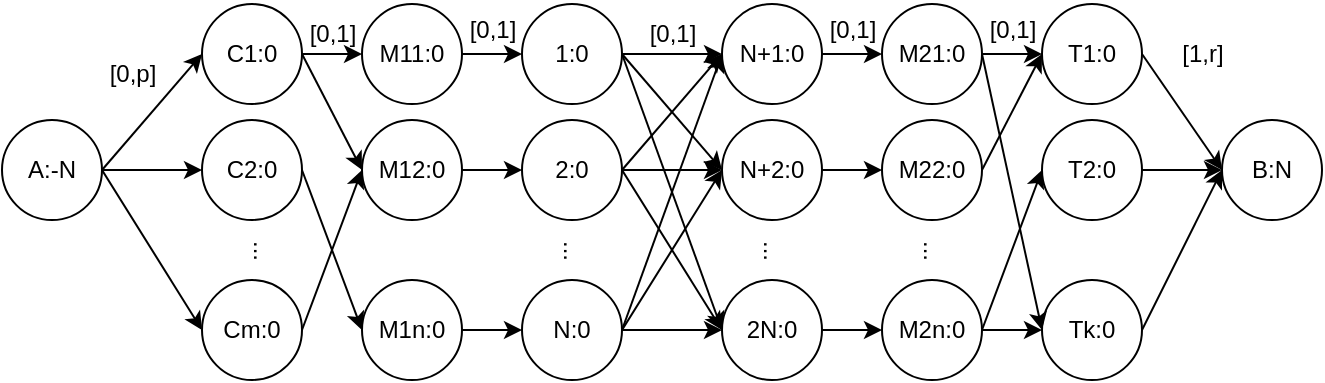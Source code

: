 <mxfile version="22.1.2" type="github">
  <diagram name="第 1 页" id="7uTrZi-EFqFX9wW6wqg8">
    <mxGraphModel dx="716" dy="332" grid="1" gridSize="10" guides="1" tooltips="1" connect="1" arrows="1" fold="1" page="1" pageScale="1" pageWidth="827" pageHeight="1169" math="0" shadow="0">
      <root>
        <mxCell id="0" />
        <mxCell id="1" parent="0" />
        <mxCell id="x_YBx4JExcsszvz5Emax-7" value="..." style="text;html=1;align=center;verticalAlign=middle;resizable=0;points=[];autosize=1;strokeColor=none;fillColor=none;rotation=90;" vertex="1" parent="1">
          <mxGeometry x="460" y="278" width="30" height="30" as="geometry" />
        </mxCell>
        <mxCell id="x_YBx4JExcsszvz5Emax-8" value="..." style="text;html=1;align=center;verticalAlign=middle;resizable=0;points=[];autosize=1;strokeColor=none;fillColor=none;rotation=90;" vertex="1" parent="1">
          <mxGeometry x="360" y="278" width="30" height="30" as="geometry" />
        </mxCell>
        <mxCell id="x_YBx4JExcsszvz5Emax-12" value="..." style="text;html=1;align=center;verticalAlign=middle;resizable=0;points=[];autosize=1;strokeColor=none;fillColor=none;rotation=90;" vertex="1" parent="1">
          <mxGeometry x="205" y="278" width="30" height="30" as="geometry" />
        </mxCell>
        <mxCell id="x_YBx4JExcsszvz5Emax-16" value="..." style="text;html=1;align=center;verticalAlign=middle;resizable=0;points=[];autosize=1;strokeColor=none;fillColor=none;rotation=90;" vertex="1" parent="1">
          <mxGeometry x="540" y="278" width="30" height="30" as="geometry" />
        </mxCell>
        <mxCell id="x_YBx4JExcsszvz5Emax-82" style="rounded=0;orthogonalLoop=1;jettySize=auto;html=1;exitX=1;exitY=0.5;exitDx=0;exitDy=0;entryX=0;entryY=0.5;entryDx=0;entryDy=0;" edge="1" parent="1" source="x_YBx4JExcsszvz5Emax-19" target="x_YBx4JExcsszvz5Emax-79">
          <mxGeometry relative="1" as="geometry" />
        </mxCell>
        <mxCell id="x_YBx4JExcsszvz5Emax-19" value="C2:0" style="ellipse;whiteSpace=wrap;html=1;aspect=fixed;" vertex="1" parent="1">
          <mxGeometry x="190" y="228" width="50" height="50" as="geometry" />
        </mxCell>
        <mxCell id="x_YBx4JExcsszvz5Emax-80" style="rounded=0;orthogonalLoop=1;jettySize=auto;html=1;exitX=1;exitY=0.5;exitDx=0;exitDy=0;entryX=0;entryY=0.5;entryDx=0;entryDy=0;" edge="1" parent="1" source="x_YBx4JExcsszvz5Emax-20" target="x_YBx4JExcsszvz5Emax-76">
          <mxGeometry relative="1" as="geometry" />
        </mxCell>
        <mxCell id="x_YBx4JExcsszvz5Emax-81" style="rounded=0;orthogonalLoop=1;jettySize=auto;html=1;exitX=1;exitY=0.5;exitDx=0;exitDy=0;entryX=0;entryY=0.5;entryDx=0;entryDy=0;" edge="1" parent="1" source="x_YBx4JExcsszvz5Emax-20" target="x_YBx4JExcsszvz5Emax-78">
          <mxGeometry relative="1" as="geometry" />
        </mxCell>
        <mxCell id="x_YBx4JExcsszvz5Emax-20" value="C1:0" style="ellipse;whiteSpace=wrap;html=1;aspect=fixed;" vertex="1" parent="1">
          <mxGeometry x="190" y="170" width="50" height="50" as="geometry" />
        </mxCell>
        <mxCell id="x_YBx4JExcsszvz5Emax-83" style="rounded=0;orthogonalLoop=1;jettySize=auto;html=1;exitX=1;exitY=0.5;exitDx=0;exitDy=0;entryX=0;entryY=0.5;entryDx=0;entryDy=0;" edge="1" parent="1" source="x_YBx4JExcsszvz5Emax-21" target="x_YBx4JExcsszvz5Emax-78">
          <mxGeometry relative="1" as="geometry" />
        </mxCell>
        <mxCell id="x_YBx4JExcsszvz5Emax-21" value="Cm:0" style="ellipse;whiteSpace=wrap;html=1;aspect=fixed;" vertex="1" parent="1">
          <mxGeometry x="190" y="308" width="50" height="50" as="geometry" />
        </mxCell>
        <mxCell id="x_YBx4JExcsszvz5Emax-36" style="rounded=0;orthogonalLoop=1;jettySize=auto;html=1;exitX=1;exitY=0.5;exitDx=0;exitDy=0;entryX=0;entryY=0.5;entryDx=0;entryDy=0;" edge="1" parent="1" source="x_YBx4JExcsszvz5Emax-22" target="x_YBx4JExcsszvz5Emax-25">
          <mxGeometry relative="1" as="geometry" />
        </mxCell>
        <mxCell id="x_YBx4JExcsszvz5Emax-37" style="rounded=0;orthogonalLoop=1;jettySize=auto;html=1;exitX=1;exitY=0.5;exitDx=0;exitDy=0;entryX=0;entryY=0.5;entryDx=0;entryDy=0;" edge="1" parent="1" source="x_YBx4JExcsszvz5Emax-22" target="x_YBx4JExcsszvz5Emax-26">
          <mxGeometry relative="1" as="geometry" />
        </mxCell>
        <mxCell id="x_YBx4JExcsszvz5Emax-38" style="rounded=0;orthogonalLoop=1;jettySize=auto;html=1;exitX=1;exitY=0.5;exitDx=0;exitDy=0;entryX=0;entryY=0.5;entryDx=0;entryDy=0;" edge="1" parent="1" source="x_YBx4JExcsszvz5Emax-22" target="x_YBx4JExcsszvz5Emax-27">
          <mxGeometry relative="1" as="geometry" />
        </mxCell>
        <mxCell id="x_YBx4JExcsszvz5Emax-22" value="1:0" style="ellipse;whiteSpace=wrap;html=1;aspect=fixed;" vertex="1" parent="1">
          <mxGeometry x="350" y="170" width="50" height="50" as="geometry" />
        </mxCell>
        <mxCell id="x_YBx4JExcsszvz5Emax-39" style="rounded=0;orthogonalLoop=1;jettySize=auto;html=1;exitX=1;exitY=0.5;exitDx=0;exitDy=0;entryX=0;entryY=0.5;entryDx=0;entryDy=0;" edge="1" parent="1" source="x_YBx4JExcsszvz5Emax-23" target="x_YBx4JExcsszvz5Emax-25">
          <mxGeometry relative="1" as="geometry" />
        </mxCell>
        <mxCell id="x_YBx4JExcsszvz5Emax-40" style="rounded=0;orthogonalLoop=1;jettySize=auto;html=1;exitX=1;exitY=0.5;exitDx=0;exitDy=0;entryX=0;entryY=0.5;entryDx=0;entryDy=0;" edge="1" parent="1" source="x_YBx4JExcsszvz5Emax-23" target="x_YBx4JExcsszvz5Emax-26">
          <mxGeometry relative="1" as="geometry" />
        </mxCell>
        <mxCell id="x_YBx4JExcsszvz5Emax-41" style="rounded=0;orthogonalLoop=1;jettySize=auto;html=1;exitX=1;exitY=0.5;exitDx=0;exitDy=0;entryX=0;entryY=0.5;entryDx=0;entryDy=0;" edge="1" parent="1" source="x_YBx4JExcsszvz5Emax-23" target="x_YBx4JExcsszvz5Emax-27">
          <mxGeometry relative="1" as="geometry" />
        </mxCell>
        <mxCell id="x_YBx4JExcsszvz5Emax-23" value="2:0" style="ellipse;whiteSpace=wrap;html=1;aspect=fixed;" vertex="1" parent="1">
          <mxGeometry x="350" y="228" width="50" height="50" as="geometry" />
        </mxCell>
        <mxCell id="x_YBx4JExcsszvz5Emax-42" style="rounded=0;orthogonalLoop=1;jettySize=auto;html=1;exitX=1;exitY=0.5;exitDx=0;exitDy=0;entryX=0;entryY=0.5;entryDx=0;entryDy=0;" edge="1" parent="1" source="x_YBx4JExcsszvz5Emax-24" target="x_YBx4JExcsszvz5Emax-25">
          <mxGeometry relative="1" as="geometry" />
        </mxCell>
        <mxCell id="x_YBx4JExcsszvz5Emax-43" style="rounded=0;orthogonalLoop=1;jettySize=auto;html=1;exitX=1;exitY=0.5;exitDx=0;exitDy=0;entryX=0;entryY=0.5;entryDx=0;entryDy=0;" edge="1" parent="1" source="x_YBx4JExcsszvz5Emax-24" target="x_YBx4JExcsszvz5Emax-26">
          <mxGeometry relative="1" as="geometry" />
        </mxCell>
        <mxCell id="x_YBx4JExcsszvz5Emax-44" style="rounded=0;orthogonalLoop=1;jettySize=auto;html=1;exitX=1;exitY=0.5;exitDx=0;exitDy=0;entryX=0;entryY=0.5;entryDx=0;entryDy=0;" edge="1" parent="1" source="x_YBx4JExcsszvz5Emax-24" target="x_YBx4JExcsszvz5Emax-27">
          <mxGeometry relative="1" as="geometry" />
        </mxCell>
        <mxCell id="x_YBx4JExcsszvz5Emax-24" value="N:0" style="ellipse;whiteSpace=wrap;html=1;aspect=fixed;" vertex="1" parent="1">
          <mxGeometry x="350" y="308" width="50" height="50" as="geometry" />
        </mxCell>
        <mxCell id="x_YBx4JExcsszvz5Emax-65" style="rounded=0;orthogonalLoop=1;jettySize=auto;html=1;exitX=1;exitY=0.5;exitDx=0;exitDy=0;entryX=0;entryY=0.5;entryDx=0;entryDy=0;" edge="1" parent="1" source="x_YBx4JExcsszvz5Emax-25" target="x_YBx4JExcsszvz5Emax-62">
          <mxGeometry relative="1" as="geometry" />
        </mxCell>
        <mxCell id="x_YBx4JExcsszvz5Emax-25" value="N+1:0" style="ellipse;whiteSpace=wrap;html=1;aspect=fixed;" vertex="1" parent="1">
          <mxGeometry x="450" y="170" width="50" height="50" as="geometry" />
        </mxCell>
        <mxCell id="x_YBx4JExcsszvz5Emax-66" style="rounded=0;orthogonalLoop=1;jettySize=auto;html=1;exitX=1;exitY=0.5;exitDx=0;exitDy=0;entryX=0;entryY=0.5;entryDx=0;entryDy=0;" edge="1" parent="1" source="x_YBx4JExcsszvz5Emax-26" target="x_YBx4JExcsszvz5Emax-63">
          <mxGeometry relative="1" as="geometry" />
        </mxCell>
        <mxCell id="x_YBx4JExcsszvz5Emax-26" value="N+2:0" style="ellipse;whiteSpace=wrap;html=1;aspect=fixed;" vertex="1" parent="1">
          <mxGeometry x="450" y="228" width="50" height="50" as="geometry" />
        </mxCell>
        <mxCell id="x_YBx4JExcsszvz5Emax-67" style="rounded=0;orthogonalLoop=1;jettySize=auto;html=1;exitX=1;exitY=0.5;exitDx=0;exitDy=0;entryX=0;entryY=0.5;entryDx=0;entryDy=0;" edge="1" parent="1" source="x_YBx4JExcsszvz5Emax-27" target="x_YBx4JExcsszvz5Emax-64">
          <mxGeometry relative="1" as="geometry" />
        </mxCell>
        <mxCell id="x_YBx4JExcsszvz5Emax-27" value="2N:0" style="ellipse;whiteSpace=wrap;html=1;aspect=fixed;" vertex="1" parent="1">
          <mxGeometry x="450" y="308" width="50" height="50" as="geometry" />
        </mxCell>
        <mxCell id="x_YBx4JExcsszvz5Emax-58" style="rounded=0;orthogonalLoop=1;jettySize=auto;html=1;exitX=1;exitY=0.5;exitDx=0;exitDy=0;entryX=0;entryY=0.5;entryDx=0;entryDy=0;" edge="1" parent="1" source="x_YBx4JExcsszvz5Emax-28" target="x_YBx4JExcsszvz5Emax-53">
          <mxGeometry relative="1" as="geometry" />
        </mxCell>
        <mxCell id="x_YBx4JExcsszvz5Emax-28" value="T1:0" style="ellipse;whiteSpace=wrap;html=1;aspect=fixed;" vertex="1" parent="1">
          <mxGeometry x="610" y="170" width="50" height="50" as="geometry" />
        </mxCell>
        <mxCell id="x_YBx4JExcsszvz5Emax-59" style="rounded=0;orthogonalLoop=1;jettySize=auto;html=1;exitX=1;exitY=0.5;exitDx=0;exitDy=0;entryX=0;entryY=0.5;entryDx=0;entryDy=0;" edge="1" parent="1" source="x_YBx4JExcsszvz5Emax-29" target="x_YBx4JExcsszvz5Emax-53">
          <mxGeometry relative="1" as="geometry" />
        </mxCell>
        <mxCell id="x_YBx4JExcsszvz5Emax-29" value="T2:0" style="ellipse;whiteSpace=wrap;html=1;aspect=fixed;" vertex="1" parent="1">
          <mxGeometry x="610" y="228" width="50" height="50" as="geometry" />
        </mxCell>
        <mxCell id="x_YBx4JExcsszvz5Emax-60" style="rounded=0;orthogonalLoop=1;jettySize=auto;html=1;exitX=1;exitY=0.5;exitDx=0;exitDy=0;entryX=0;entryY=0.5;entryDx=0;entryDy=0;" edge="1" parent="1" source="x_YBx4JExcsszvz5Emax-30" target="x_YBx4JExcsszvz5Emax-53">
          <mxGeometry relative="1" as="geometry" />
        </mxCell>
        <mxCell id="x_YBx4JExcsszvz5Emax-30" value="Tk:0" style="ellipse;whiteSpace=wrap;html=1;aspect=fixed;" vertex="1" parent="1">
          <mxGeometry x="610" y="308" width="50" height="50" as="geometry" />
        </mxCell>
        <mxCell id="x_YBx4JExcsszvz5Emax-45" value="[0,1]" style="text;html=1;align=center;verticalAlign=middle;resizable=0;points=[];autosize=1;strokeColor=none;fillColor=none;" vertex="1" parent="1">
          <mxGeometry x="400" y="170" width="50" height="30" as="geometry" />
        </mxCell>
        <mxCell id="x_YBx4JExcsszvz5Emax-51" value="[0,1]" style="text;html=1;align=center;verticalAlign=middle;resizable=0;points=[];autosize=1;strokeColor=none;fillColor=none;" vertex="1" parent="1">
          <mxGeometry x="570" y="168" width="50" height="30" as="geometry" />
        </mxCell>
        <mxCell id="x_YBx4JExcsszvz5Emax-54" style="rounded=0;orthogonalLoop=1;jettySize=auto;html=1;exitX=1;exitY=0.5;exitDx=0;exitDy=0;entryX=0;entryY=0.5;entryDx=0;entryDy=0;" edge="1" parent="1" source="x_YBx4JExcsszvz5Emax-52" target="x_YBx4JExcsszvz5Emax-20">
          <mxGeometry relative="1" as="geometry" />
        </mxCell>
        <mxCell id="x_YBx4JExcsszvz5Emax-55" style="rounded=0;orthogonalLoop=1;jettySize=auto;html=1;exitX=1;exitY=0.5;exitDx=0;exitDy=0;entryX=0;entryY=0.5;entryDx=0;entryDy=0;" edge="1" parent="1" source="x_YBx4JExcsszvz5Emax-52" target="x_YBx4JExcsszvz5Emax-19">
          <mxGeometry relative="1" as="geometry" />
        </mxCell>
        <mxCell id="x_YBx4JExcsszvz5Emax-57" style="rounded=0;orthogonalLoop=1;jettySize=auto;html=1;exitX=1;exitY=0.5;exitDx=0;exitDy=0;entryX=0;entryY=0.5;entryDx=0;entryDy=0;" edge="1" parent="1" source="x_YBx4JExcsszvz5Emax-52" target="x_YBx4JExcsszvz5Emax-21">
          <mxGeometry relative="1" as="geometry" />
        </mxCell>
        <mxCell id="x_YBx4JExcsszvz5Emax-52" value="A:-N" style="ellipse;whiteSpace=wrap;html=1;aspect=fixed;" vertex="1" parent="1">
          <mxGeometry x="90" y="228" width="50" height="50" as="geometry" />
        </mxCell>
        <mxCell id="x_YBx4JExcsszvz5Emax-53" value="B:N" style="ellipse;whiteSpace=wrap;html=1;aspect=fixed;" vertex="1" parent="1">
          <mxGeometry x="700" y="228" width="50" height="50" as="geometry" />
        </mxCell>
        <mxCell id="x_YBx4JExcsszvz5Emax-56" value="[0,p]" style="text;html=1;align=center;verticalAlign=middle;resizable=0;points=[];autosize=1;strokeColor=none;fillColor=none;" vertex="1" parent="1">
          <mxGeometry x="130" y="190" width="50" height="30" as="geometry" />
        </mxCell>
        <mxCell id="x_YBx4JExcsszvz5Emax-61" value="[1,r]" style="text;html=1;align=center;verticalAlign=middle;resizable=0;points=[];autosize=1;strokeColor=none;fillColor=none;" vertex="1" parent="1">
          <mxGeometry x="670" y="180" width="40" height="30" as="geometry" />
        </mxCell>
        <mxCell id="x_YBx4JExcsszvz5Emax-71" style="rounded=0;orthogonalLoop=1;jettySize=auto;html=1;exitX=1;exitY=0.5;exitDx=0;exitDy=0;entryX=0;entryY=0.5;entryDx=0;entryDy=0;" edge="1" parent="1" source="x_YBx4JExcsszvz5Emax-62" target="x_YBx4JExcsszvz5Emax-28">
          <mxGeometry relative="1" as="geometry" />
        </mxCell>
        <mxCell id="x_YBx4JExcsszvz5Emax-72" style="rounded=0;orthogonalLoop=1;jettySize=auto;html=1;exitX=1;exitY=0.5;exitDx=0;exitDy=0;entryX=0;entryY=0.5;entryDx=0;entryDy=0;" edge="1" parent="1" source="x_YBx4JExcsszvz5Emax-62" target="x_YBx4JExcsszvz5Emax-30">
          <mxGeometry relative="1" as="geometry" />
        </mxCell>
        <mxCell id="x_YBx4JExcsszvz5Emax-62" value="M21:0" style="ellipse;whiteSpace=wrap;html=1;aspect=fixed;" vertex="1" parent="1">
          <mxGeometry x="530" y="170" width="50" height="50" as="geometry" />
        </mxCell>
        <mxCell id="x_YBx4JExcsszvz5Emax-73" style="rounded=0;orthogonalLoop=1;jettySize=auto;html=1;exitX=1;exitY=0.5;exitDx=0;exitDy=0;entryX=0;entryY=0.5;entryDx=0;entryDy=0;" edge="1" parent="1" source="x_YBx4JExcsszvz5Emax-63" target="x_YBx4JExcsszvz5Emax-28">
          <mxGeometry relative="1" as="geometry" />
        </mxCell>
        <mxCell id="x_YBx4JExcsszvz5Emax-63" value="M22:0" style="ellipse;whiteSpace=wrap;html=1;aspect=fixed;" vertex="1" parent="1">
          <mxGeometry x="530" y="228" width="50" height="50" as="geometry" />
        </mxCell>
        <mxCell id="x_YBx4JExcsszvz5Emax-74" style="rounded=0;orthogonalLoop=1;jettySize=auto;html=1;exitX=1;exitY=0.5;exitDx=0;exitDy=0;entryX=0;entryY=0.5;entryDx=0;entryDy=0;" edge="1" parent="1" source="x_YBx4JExcsszvz5Emax-64" target="x_YBx4JExcsszvz5Emax-29">
          <mxGeometry relative="1" as="geometry" />
        </mxCell>
        <mxCell id="x_YBx4JExcsszvz5Emax-75" style="rounded=0;orthogonalLoop=1;jettySize=auto;html=1;exitX=1;exitY=0.5;exitDx=0;exitDy=0;entryX=0;entryY=0.5;entryDx=0;entryDy=0;" edge="1" parent="1" source="x_YBx4JExcsszvz5Emax-64" target="x_YBx4JExcsszvz5Emax-30">
          <mxGeometry relative="1" as="geometry" />
        </mxCell>
        <mxCell id="x_YBx4JExcsszvz5Emax-64" value="M2n:0" style="ellipse;whiteSpace=wrap;html=1;aspect=fixed;" vertex="1" parent="1">
          <mxGeometry x="530" y="308" width="50" height="50" as="geometry" />
        </mxCell>
        <mxCell id="x_YBx4JExcsszvz5Emax-68" value="[0,1]" style="text;html=1;align=center;verticalAlign=middle;resizable=0;points=[];autosize=1;strokeColor=none;fillColor=none;" vertex="1" parent="1">
          <mxGeometry x="490" y="168" width="50" height="30" as="geometry" />
        </mxCell>
        <mxCell id="x_YBx4JExcsszvz5Emax-77" style="rounded=0;orthogonalLoop=1;jettySize=auto;html=1;exitX=1;exitY=0.5;exitDx=0;exitDy=0;entryX=0;entryY=0.5;entryDx=0;entryDy=0;" edge="1" parent="1" source="x_YBx4JExcsszvz5Emax-76" target="x_YBx4JExcsszvz5Emax-22">
          <mxGeometry relative="1" as="geometry" />
        </mxCell>
        <mxCell id="x_YBx4JExcsszvz5Emax-76" value="M11:0" style="ellipse;whiteSpace=wrap;html=1;aspect=fixed;" vertex="1" parent="1">
          <mxGeometry x="270" y="170" width="50" height="50" as="geometry" />
        </mxCell>
        <mxCell id="x_YBx4JExcsszvz5Emax-86" style="rounded=0;orthogonalLoop=1;jettySize=auto;html=1;exitX=1;exitY=0.5;exitDx=0;exitDy=0;entryX=0;entryY=0.5;entryDx=0;entryDy=0;" edge="1" parent="1" source="x_YBx4JExcsszvz5Emax-78" target="x_YBx4JExcsszvz5Emax-23">
          <mxGeometry relative="1" as="geometry" />
        </mxCell>
        <mxCell id="x_YBx4JExcsszvz5Emax-78" value="M12:0" style="ellipse;whiteSpace=wrap;html=1;aspect=fixed;" vertex="1" parent="1">
          <mxGeometry x="270" y="228" width="50" height="50" as="geometry" />
        </mxCell>
        <mxCell id="x_YBx4JExcsszvz5Emax-87" style="rounded=0;orthogonalLoop=1;jettySize=auto;html=1;exitX=1;exitY=0.5;exitDx=0;exitDy=0;entryX=0;entryY=0.5;entryDx=0;entryDy=0;" edge="1" parent="1" source="x_YBx4JExcsszvz5Emax-79" target="x_YBx4JExcsszvz5Emax-24">
          <mxGeometry relative="1" as="geometry" />
        </mxCell>
        <mxCell id="x_YBx4JExcsszvz5Emax-79" value="M1n:0" style="ellipse;whiteSpace=wrap;html=1;aspect=fixed;" vertex="1" parent="1">
          <mxGeometry x="270" y="308" width="50" height="50" as="geometry" />
        </mxCell>
        <mxCell id="x_YBx4JExcsszvz5Emax-84" value="[0,1]" style="text;html=1;align=center;verticalAlign=middle;resizable=0;points=[];autosize=1;strokeColor=none;fillColor=none;" vertex="1" parent="1">
          <mxGeometry x="230" y="170" width="50" height="30" as="geometry" />
        </mxCell>
        <mxCell id="x_YBx4JExcsszvz5Emax-85" value="[0,1]" style="text;html=1;align=center;verticalAlign=middle;resizable=0;points=[];autosize=1;strokeColor=none;fillColor=none;" vertex="1" parent="1">
          <mxGeometry x="310" y="168" width="50" height="30" as="geometry" />
        </mxCell>
      </root>
    </mxGraphModel>
  </diagram>
</mxfile>
